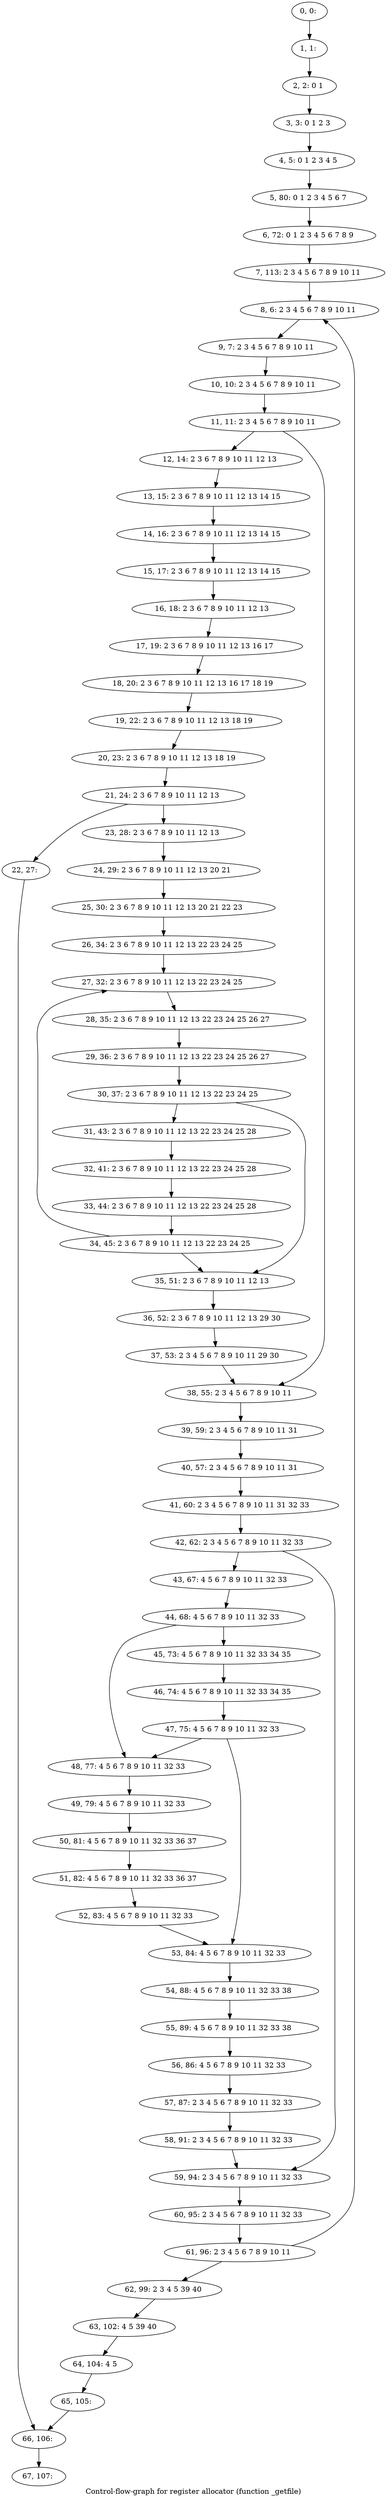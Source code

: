 digraph G {
graph [label="Control-flow-graph for register allocator (function _getfile)"]
0[label="0, 0: "];
1[label="1, 1: "];
2[label="2, 2: 0 1 "];
3[label="3, 3: 0 1 2 3 "];
4[label="4, 5: 0 1 2 3 4 5 "];
5[label="5, 80: 0 1 2 3 4 5 6 7 "];
6[label="6, 72: 0 1 2 3 4 5 6 7 8 9 "];
7[label="7, 113: 2 3 4 5 6 7 8 9 10 11 "];
8[label="8, 6: 2 3 4 5 6 7 8 9 10 11 "];
9[label="9, 7: 2 3 4 5 6 7 8 9 10 11 "];
10[label="10, 10: 2 3 4 5 6 7 8 9 10 11 "];
11[label="11, 11: 2 3 4 5 6 7 8 9 10 11 "];
12[label="12, 14: 2 3 6 7 8 9 10 11 12 13 "];
13[label="13, 15: 2 3 6 7 8 9 10 11 12 13 14 15 "];
14[label="14, 16: 2 3 6 7 8 9 10 11 12 13 14 15 "];
15[label="15, 17: 2 3 6 7 8 9 10 11 12 13 14 15 "];
16[label="16, 18: 2 3 6 7 8 9 10 11 12 13 "];
17[label="17, 19: 2 3 6 7 8 9 10 11 12 13 16 17 "];
18[label="18, 20: 2 3 6 7 8 9 10 11 12 13 16 17 18 19 "];
19[label="19, 22: 2 3 6 7 8 9 10 11 12 13 18 19 "];
20[label="20, 23: 2 3 6 7 8 9 10 11 12 13 18 19 "];
21[label="21, 24: 2 3 6 7 8 9 10 11 12 13 "];
22[label="22, 27: "];
23[label="23, 28: 2 3 6 7 8 9 10 11 12 13 "];
24[label="24, 29: 2 3 6 7 8 9 10 11 12 13 20 21 "];
25[label="25, 30: 2 3 6 7 8 9 10 11 12 13 20 21 22 23 "];
26[label="26, 34: 2 3 6 7 8 9 10 11 12 13 22 23 24 25 "];
27[label="27, 32: 2 3 6 7 8 9 10 11 12 13 22 23 24 25 "];
28[label="28, 35: 2 3 6 7 8 9 10 11 12 13 22 23 24 25 26 27 "];
29[label="29, 36: 2 3 6 7 8 9 10 11 12 13 22 23 24 25 26 27 "];
30[label="30, 37: 2 3 6 7 8 9 10 11 12 13 22 23 24 25 "];
31[label="31, 43: 2 3 6 7 8 9 10 11 12 13 22 23 24 25 28 "];
32[label="32, 41: 2 3 6 7 8 9 10 11 12 13 22 23 24 25 28 "];
33[label="33, 44: 2 3 6 7 8 9 10 11 12 13 22 23 24 25 28 "];
34[label="34, 45: 2 3 6 7 8 9 10 11 12 13 22 23 24 25 "];
35[label="35, 51: 2 3 6 7 8 9 10 11 12 13 "];
36[label="36, 52: 2 3 6 7 8 9 10 11 12 13 29 30 "];
37[label="37, 53: 2 3 4 5 6 7 8 9 10 11 29 30 "];
38[label="38, 55: 2 3 4 5 6 7 8 9 10 11 "];
39[label="39, 59: 2 3 4 5 6 7 8 9 10 11 31 "];
40[label="40, 57: 2 3 4 5 6 7 8 9 10 11 31 "];
41[label="41, 60: 2 3 4 5 6 7 8 9 10 11 31 32 33 "];
42[label="42, 62: 2 3 4 5 6 7 8 9 10 11 32 33 "];
43[label="43, 67: 4 5 6 7 8 9 10 11 32 33 "];
44[label="44, 68: 4 5 6 7 8 9 10 11 32 33 "];
45[label="45, 73: 4 5 6 7 8 9 10 11 32 33 34 35 "];
46[label="46, 74: 4 5 6 7 8 9 10 11 32 33 34 35 "];
47[label="47, 75: 4 5 6 7 8 9 10 11 32 33 "];
48[label="48, 77: 4 5 6 7 8 9 10 11 32 33 "];
49[label="49, 79: 4 5 6 7 8 9 10 11 32 33 "];
50[label="50, 81: 4 5 6 7 8 9 10 11 32 33 36 37 "];
51[label="51, 82: 4 5 6 7 8 9 10 11 32 33 36 37 "];
52[label="52, 83: 4 5 6 7 8 9 10 11 32 33 "];
53[label="53, 84: 4 5 6 7 8 9 10 11 32 33 "];
54[label="54, 88: 4 5 6 7 8 9 10 11 32 33 38 "];
55[label="55, 89: 4 5 6 7 8 9 10 11 32 33 38 "];
56[label="56, 86: 4 5 6 7 8 9 10 11 32 33 "];
57[label="57, 87: 2 3 4 5 6 7 8 9 10 11 32 33 "];
58[label="58, 91: 2 3 4 5 6 7 8 9 10 11 32 33 "];
59[label="59, 94: 2 3 4 5 6 7 8 9 10 11 32 33 "];
60[label="60, 95: 2 3 4 5 6 7 8 9 10 11 32 33 "];
61[label="61, 96: 2 3 4 5 6 7 8 9 10 11 "];
62[label="62, 99: 2 3 4 5 39 40 "];
63[label="63, 102: 4 5 39 40 "];
64[label="64, 104: 4 5 "];
65[label="65, 105: "];
66[label="66, 106: "];
67[label="67, 107: "];
0->1 ;
1->2 ;
2->3 ;
3->4 ;
4->5 ;
5->6 ;
6->7 ;
7->8 ;
8->9 ;
9->10 ;
10->11 ;
11->12 ;
11->38 ;
12->13 ;
13->14 ;
14->15 ;
15->16 ;
16->17 ;
17->18 ;
18->19 ;
19->20 ;
20->21 ;
21->22 ;
21->23 ;
22->66 ;
23->24 ;
24->25 ;
25->26 ;
26->27 ;
27->28 ;
28->29 ;
29->30 ;
30->31 ;
30->35 ;
31->32 ;
32->33 ;
33->34 ;
34->35 ;
34->27 ;
35->36 ;
36->37 ;
37->38 ;
38->39 ;
39->40 ;
40->41 ;
41->42 ;
42->43 ;
42->59 ;
43->44 ;
44->45 ;
44->48 ;
45->46 ;
46->47 ;
47->48 ;
47->53 ;
48->49 ;
49->50 ;
50->51 ;
51->52 ;
52->53 ;
53->54 ;
54->55 ;
55->56 ;
56->57 ;
57->58 ;
58->59 ;
59->60 ;
60->61 ;
61->62 ;
61->8 ;
62->63 ;
63->64 ;
64->65 ;
65->66 ;
66->67 ;
}
